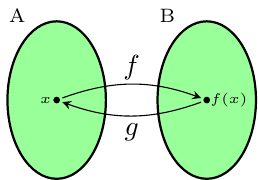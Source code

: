 \documentclass[crop,tikz]{standalone}
\begin{document}
  \usetikzlibrary{shapes.geometric,positioning}
  \begin{tikzpicture}
    \node[%
      ellipse,
      draw,
      fill=white,
      thick,
      minimum height=2cm,
      minimum width=1.25cm,
      outer sep=8pt,
      fill=green!40
      ] (A) at (0,0) {};
    \node at (A.115) {\scriptsize A};

    \node[%
      ellipse,
      draw,
      fill=white,
      thick,
      minimum height=2cm,
      minimum width=1.25cm,
      outer sep=8pt,
      right=1cm of A,
      fill=green!40
    ] (B) at (A) {};
    \node at (B.115) {\scriptsize B};

    \node[%
      circle,
      draw,
      inner sep=0pt,
      minimum size=2pt,
      fill=black,
    ] (x) at (A) {};
    
    \node[%
      xshift=-0.4em
    ] at (x) {\tiny $x$};

    \node[%
      circle,
      draw,
      inner sep=0pt,
      minimum size=2pt,
      fill=black,
    ] (fx) at (B) {};
    
    \node[%
      xshift=0.8em
    ] at (fx) {\tiny $f(x)$};

    \draw[%
      out=20,
      in=160,
      shorten >= 0.1em,
      shorten <= 0.1em,
      -stealth
    ] (x) to node[pos=0.5,yshift=0.6em] {$f$} (fx);

    \draw[%
      out=-160,
      in=-20,
      shorten >= 0.1em,
      shorten <= 0.1em,
      -stealth
    ] (fx) to node[pos=0.5,yshift=-0.6em] {$g$} (x);

    
  \end{tikzpicture}%
\end{document}